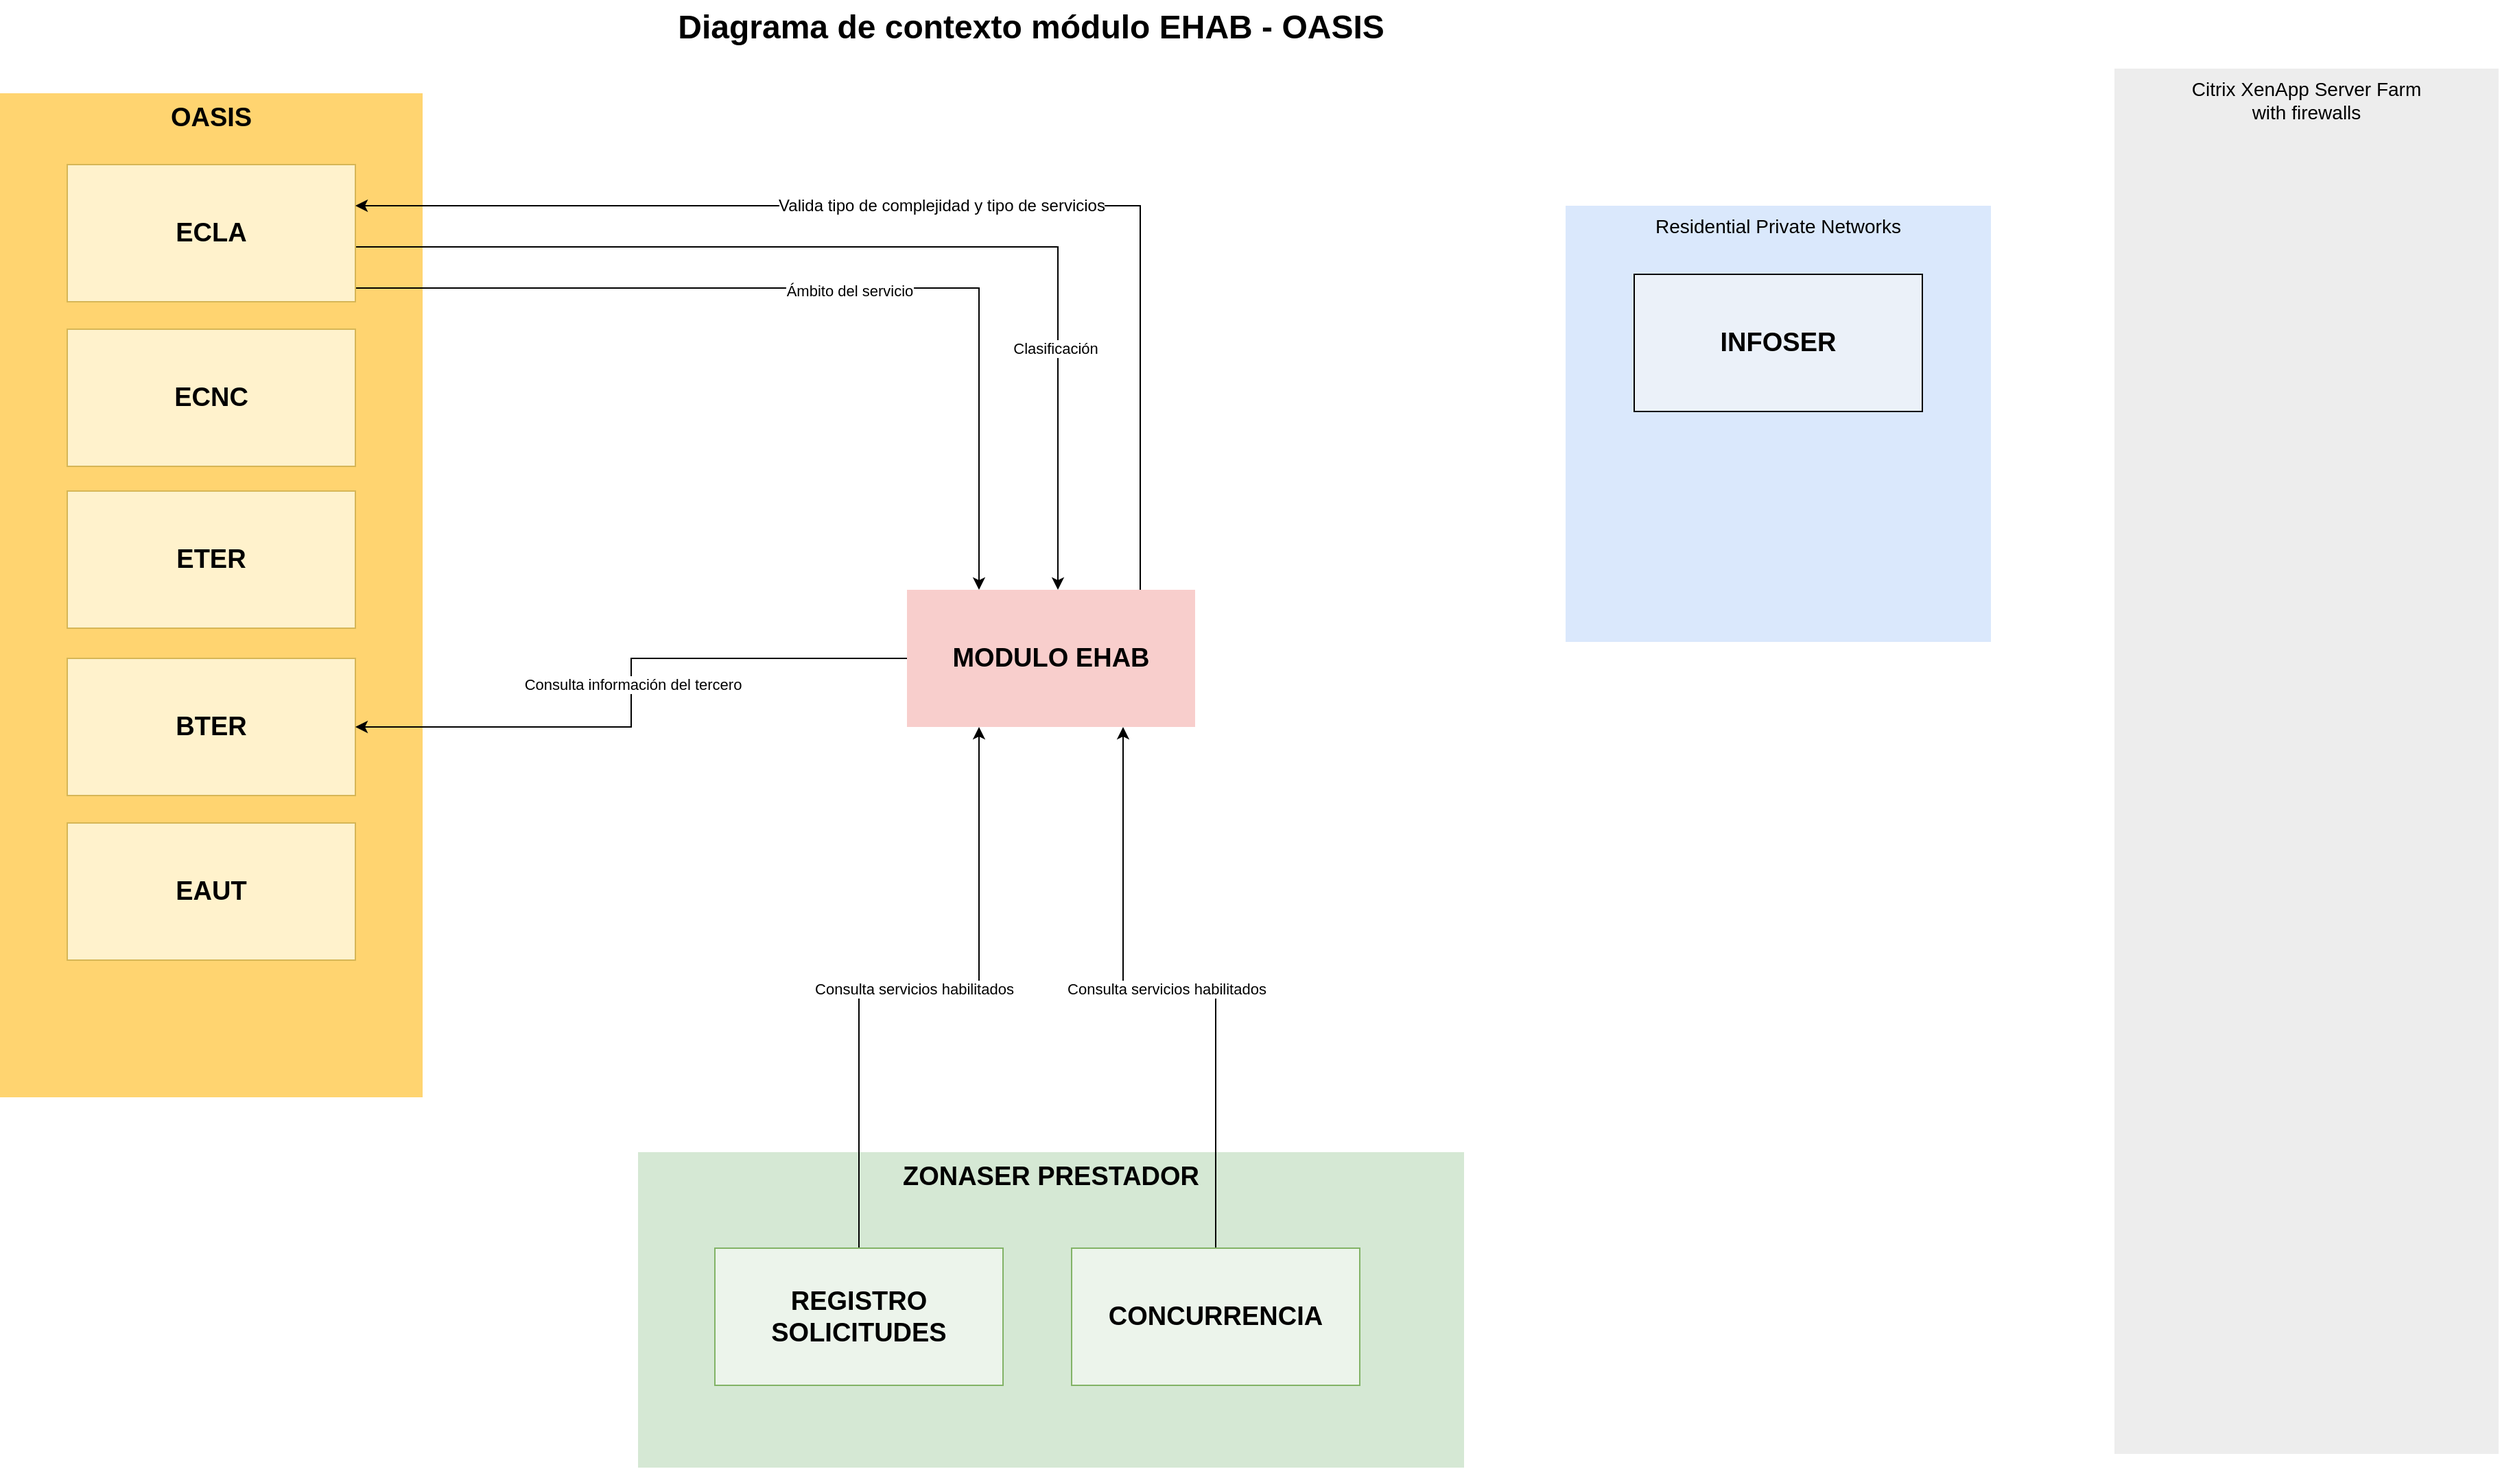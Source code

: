 <mxfile version="26.1.0">
  <diagram name="Page-1" id="e3a06f82-3646-2815-327d-82caf3d4e204">
    <mxGraphModel dx="1793" dy="933" grid="1" gridSize="10" guides="1" tooltips="1" connect="1" arrows="1" fold="1" page="1" pageScale="1.5" pageWidth="1169" pageHeight="826" background="none" math="0" shadow="0">
      <root>
        <mxCell id="0" style=";html=1;" />
        <mxCell id="1" style=";html=1;" parent="0" />
        <mxCell id="6a7d8f32e03d9370-61" value="MODULO EHAB" style="whiteSpace=wrap;html=1;fillColor=#f8cecc;fontSize=19;strokeColor=none;verticalAlign=middle;fontStyle=1" parent="1" vertex="1">
          <mxGeometry x="840" y="460" width="210" height="100" as="geometry" />
        </mxCell>
        <mxCell id="6a7d8f32e03d9370-60" value="ZONASER PRESTADOR" style="whiteSpace=wrap;html=1;fillColor=#d5e8d4;fontSize=19;strokeColor=none;verticalAlign=top;fontStyle=1" parent="1" vertex="1">
          <mxGeometry x="644" y="870" width="602" height="230" as="geometry" />
        </mxCell>
        <mxCell id="6a7d8f32e03d9370-59" value="Citrix XenApp Server Farm&lt;div&gt;with firewalls&lt;/div&gt;" style="whiteSpace=wrap;html=1;fillColor=#EDEDED;fontSize=14;strokeColor=none;verticalAlign=top;" parent="1" vertex="1">
          <mxGeometry x="1720" y="80" width="280" height="1010" as="geometry" />
        </mxCell>
        <mxCell id="6a7d8f32e03d9370-57" value="&lt;b&gt;OASIS&lt;/b&gt;" style="whiteSpace=wrap;html=1;fillColor=#FFD470;gradientColor=none;fontSize=19;strokeColor=none;verticalAlign=top;" parent="1" vertex="1">
          <mxGeometry x="179" y="98" width="308" height="732" as="geometry" />
        </mxCell>
        <mxCell id="6a7d8f32e03d9370-58" value="Residential Private Networks" style="whiteSpace=wrap;html=1;fillColor=#dae8fc;fontSize=14;strokeColor=none;verticalAlign=top;" parent="1" vertex="1">
          <mxGeometry x="1320" y="180" width="310" height="318" as="geometry" />
        </mxCell>
        <mxCell id="6a7d8f32e03d9370-62" value="Diagrama de contexto módulo EHAB - OASIS" style="text;strokeColor=none;fillColor=none;html=1;fontSize=24;fontStyle=1;verticalAlign=middle;align=center;" parent="1" vertex="1">
          <mxGeometry x="499" y="30" width="861" height="40" as="geometry" />
        </mxCell>
        <mxCell id="-7o_0wjlVXE3UUxIR0NO-4" style="edgeStyle=orthogonalEdgeStyle;rounded=0;orthogonalLoop=1;jettySize=auto;html=1;" edge="1" parent="1" source="-7o_0wjlVXE3UUxIR0NO-1">
          <mxGeometry relative="1" as="geometry">
            <mxPoint x="950" y="460" as="targetPoint" />
            <Array as="points">
              <mxPoint x="950" y="210" />
              <mxPoint x="950" y="460" />
            </Array>
          </mxGeometry>
        </mxCell>
        <mxCell id="-7o_0wjlVXE3UUxIR0NO-5" value="Clasificación" style="edgeLabel;html=1;align=center;verticalAlign=middle;resizable=0;points=[];" vertex="1" connectable="0" parent="-7o_0wjlVXE3UUxIR0NO-4">
          <mxGeometry x="0.538" y="-2" relative="1" as="geometry">
            <mxPoint as="offset" />
          </mxGeometry>
        </mxCell>
        <mxCell id="-7o_0wjlVXE3UUxIR0NO-20" style="edgeStyle=orthogonalEdgeStyle;rounded=0;orthogonalLoop=1;jettySize=auto;html=1;entryX=0.25;entryY=0;entryDx=0;entryDy=0;" edge="1" parent="1" source="-7o_0wjlVXE3UUxIR0NO-1" target="6a7d8f32e03d9370-61">
          <mxGeometry relative="1" as="geometry">
            <Array as="points">
              <mxPoint x="893" y="240" />
            </Array>
          </mxGeometry>
        </mxCell>
        <mxCell id="-7o_0wjlVXE3UUxIR0NO-21" value="Ámbito del servicio" style="edgeLabel;html=1;align=center;verticalAlign=middle;resizable=0;points=[];" vertex="1" connectable="0" parent="-7o_0wjlVXE3UUxIR0NO-20">
          <mxGeometry x="0.068" y="-2" relative="1" as="geometry">
            <mxPoint as="offset" />
          </mxGeometry>
        </mxCell>
        <mxCell id="-7o_0wjlVXE3UUxIR0NO-1" value="ECLA" style="whiteSpace=wrap;html=1;fillColor=#fff2cc;fontSize=19;strokeColor=#d6b656;verticalAlign=middle;fontStyle=1" vertex="1" parent="1">
          <mxGeometry x="228" y="150" width="210" height="100" as="geometry" />
        </mxCell>
        <mxCell id="-7o_0wjlVXE3UUxIR0NO-2" style="edgeStyle=orthogonalEdgeStyle;rounded=0;orthogonalLoop=1;jettySize=auto;html=1;" edge="1" parent="1">
          <mxGeometry relative="1" as="geometry">
            <mxPoint x="1010" y="460" as="sourcePoint" />
            <mxPoint x="438" y="180" as="targetPoint" />
            <Array as="points">
              <mxPoint x="1010" y="460" />
              <mxPoint x="1010" y="180" />
            </Array>
          </mxGeometry>
        </mxCell>
        <mxCell id="-7o_0wjlVXE3UUxIR0NO-3" value="Valida tipo de complejidad y tipo de servicios" style="edgeLabel;html=1;align=center;verticalAlign=middle;resizable=0;points=[];fontSize=12;" vertex="1" connectable="0" parent="-7o_0wjlVXE3UUxIR0NO-2">
          <mxGeometry x="-0.002" y="-1" relative="1" as="geometry">
            <mxPoint y="1" as="offset" />
          </mxGeometry>
        </mxCell>
        <mxCell id="-7o_0wjlVXE3UUxIR0NO-6" value="ECNC" style="whiteSpace=wrap;html=1;fillColor=#fff2cc;fontSize=19;strokeColor=#d6b656;verticalAlign=middle;fontStyle=1" vertex="1" parent="1">
          <mxGeometry x="228" y="270" width="210" height="100" as="geometry" />
        </mxCell>
        <mxCell id="-7o_0wjlVXE3UUxIR0NO-7" value="ETER" style="whiteSpace=wrap;html=1;fillColor=#fff2cc;fontSize=19;strokeColor=#d6b656;verticalAlign=middle;fontStyle=1" vertex="1" parent="1">
          <mxGeometry x="228" y="388" width="210" height="100" as="geometry" />
        </mxCell>
        <mxCell id="-7o_0wjlVXE3UUxIR0NO-8" value="BTER" style="whiteSpace=wrap;html=1;fillColor=#fff2cc;fontSize=19;strokeColor=#d6b656;verticalAlign=middle;fontStyle=1" vertex="1" parent="1">
          <mxGeometry x="228" y="510" width="210" height="100" as="geometry" />
        </mxCell>
        <mxCell id="-7o_0wjlVXE3UUxIR0NO-9" value="EAUT" style="whiteSpace=wrap;html=1;fillColor=#fff2cc;fontSize=19;strokeColor=#d6b656;verticalAlign=middle;fontStyle=1" vertex="1" parent="1">
          <mxGeometry x="228" y="630" width="210" height="100" as="geometry" />
        </mxCell>
        <mxCell id="-7o_0wjlVXE3UUxIR0NO-16" style="edgeStyle=orthogonalEdgeStyle;rounded=0;orthogonalLoop=1;jettySize=auto;html=1;entryX=0.25;entryY=1;entryDx=0;entryDy=0;" edge="1" parent="1" source="-7o_0wjlVXE3UUxIR0NO-10" target="6a7d8f32e03d9370-61">
          <mxGeometry relative="1" as="geometry" />
        </mxCell>
        <mxCell id="-7o_0wjlVXE3UUxIR0NO-17" value="Consulta servicios habilitados" style="edgeLabel;html=1;align=center;verticalAlign=middle;resizable=0;points=[];" vertex="1" connectable="0" parent="-7o_0wjlVXE3UUxIR0NO-16">
          <mxGeometry x="-0.013" y="-1" relative="1" as="geometry">
            <mxPoint x="-1" as="offset" />
          </mxGeometry>
        </mxCell>
        <mxCell id="-7o_0wjlVXE3UUxIR0NO-10" value="REGISTRO SOLICITUDES" style="whiteSpace=wrap;html=1;fillColor=light-dark(#ecf4eb, #1f2f1e);fontSize=19;strokeColor=#82b366;verticalAlign=middle;fontStyle=1" vertex="1" parent="1">
          <mxGeometry x="700" y="940" width="210" height="100" as="geometry" />
        </mxCell>
        <mxCell id="-7o_0wjlVXE3UUxIR0NO-18" style="edgeStyle=orthogonalEdgeStyle;rounded=0;orthogonalLoop=1;jettySize=auto;html=1;entryX=0.75;entryY=1;entryDx=0;entryDy=0;" edge="1" parent="1" source="-7o_0wjlVXE3UUxIR0NO-11" target="6a7d8f32e03d9370-61">
          <mxGeometry relative="1" as="geometry" />
        </mxCell>
        <mxCell id="-7o_0wjlVXE3UUxIR0NO-19" value="Consulta servicios habilitados" style="edgeLabel;html=1;align=center;verticalAlign=middle;resizable=0;points=[];" vertex="1" connectable="0" parent="-7o_0wjlVXE3UUxIR0NO-18">
          <mxGeometry x="0.008" y="1" relative="1" as="geometry">
            <mxPoint x="-1" as="offset" />
          </mxGeometry>
        </mxCell>
        <mxCell id="-7o_0wjlVXE3UUxIR0NO-11" value="CONCURRENCIA" style="whiteSpace=wrap;html=1;fillColor=light-dark(#ecf4eb, #1f2f1e);fontSize=19;strokeColor=#82b366;verticalAlign=middle;fontStyle=1" vertex="1" parent="1">
          <mxGeometry x="960" y="940" width="210" height="100" as="geometry" />
        </mxCell>
        <mxCell id="-7o_0wjlVXE3UUxIR0NO-12" value="INFOSER" style="whiteSpace=wrap;html=1;fillColor=light-dark(#ebf1f9, #1d293b);fontSize=19;strokeColor=default;verticalAlign=middle;fontStyle=1;" vertex="1" parent="1">
          <mxGeometry x="1370" y="230" width="210" height="100" as="geometry" />
        </mxCell>
        <mxCell id="-7o_0wjlVXE3UUxIR0NO-13" style="edgeStyle=orthogonalEdgeStyle;rounded=0;orthogonalLoop=1;jettySize=auto;html=1;" edge="1" parent="1" source="6a7d8f32e03d9370-61" target="-7o_0wjlVXE3UUxIR0NO-8">
          <mxGeometry relative="1" as="geometry" />
        </mxCell>
        <mxCell id="-7o_0wjlVXE3UUxIR0NO-15" value="Consulta información del tercero" style="edgeLabel;html=1;align=center;verticalAlign=middle;resizable=0;points=[];" vertex="1" connectable="0" parent="-7o_0wjlVXE3UUxIR0NO-13">
          <mxGeometry x="-0.029" relative="1" as="geometry">
            <mxPoint x="1" as="offset" />
          </mxGeometry>
        </mxCell>
      </root>
    </mxGraphModel>
  </diagram>
</mxfile>
